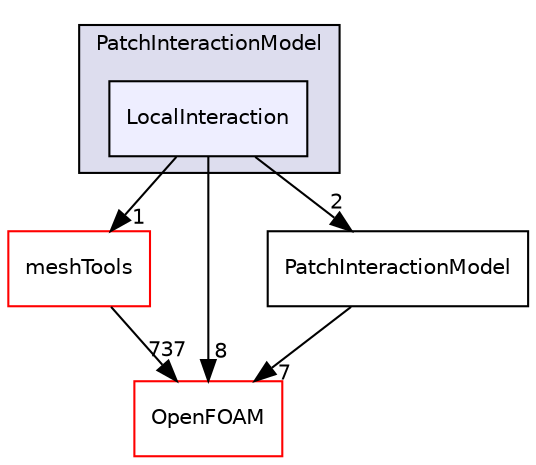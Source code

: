 digraph "src/lagrangian/intermediate/submodels/Kinematic/PatchInteractionModel/LocalInteraction" {
  bgcolor=transparent;
  compound=true
  node [ fontsize="10", fontname="Helvetica"];
  edge [ labelfontsize="10", labelfontname="Helvetica"];
  subgraph clusterdir_cf43f87a8139bd03a012339b0f68c2d8 {
    graph [ bgcolor="#ddddee", pencolor="black", label="PatchInteractionModel" fontname="Helvetica", fontsize="10", URL="dir_cf43f87a8139bd03a012339b0f68c2d8.html"]
  dir_f98b12b4cb6891f140f4d00952de0b85 [shape=box, label="LocalInteraction", style="filled", fillcolor="#eeeeff", pencolor="black", URL="dir_f98b12b4cb6891f140f4d00952de0b85.html"];
  }
  dir_ae30ad0bef50cf391b24c614251bb9fd [shape=box label="meshTools" color="red" URL="dir_ae30ad0bef50cf391b24c614251bb9fd.html"];
  dir_c5473ff19b20e6ec4dfe5c310b3778a8 [shape=box label="OpenFOAM" color="red" URL="dir_c5473ff19b20e6ec4dfe5c310b3778a8.html"];
  dir_fbe14706e92980c2567ab36ee0a0e449 [shape=box label="PatchInteractionModel" URL="dir_fbe14706e92980c2567ab36ee0a0e449.html"];
  dir_ae30ad0bef50cf391b24c614251bb9fd->dir_c5473ff19b20e6ec4dfe5c310b3778a8 [headlabel="737", labeldistance=1.5 headhref="dir_001750_001896.html"];
  dir_f98b12b4cb6891f140f4d00952de0b85->dir_ae30ad0bef50cf391b24c614251bb9fd [headlabel="1", labeldistance=1.5 headhref="dir_001556_001750.html"];
  dir_f98b12b4cb6891f140f4d00952de0b85->dir_c5473ff19b20e6ec4dfe5c310b3778a8 [headlabel="8", labeldistance=1.5 headhref="dir_001556_001896.html"];
  dir_f98b12b4cb6891f140f4d00952de0b85->dir_fbe14706e92980c2567ab36ee0a0e449 [headlabel="2", labeldistance=1.5 headhref="dir_001556_001559.html"];
  dir_fbe14706e92980c2567ab36ee0a0e449->dir_c5473ff19b20e6ec4dfe5c310b3778a8 [headlabel="7", labeldistance=1.5 headhref="dir_001559_001896.html"];
}
